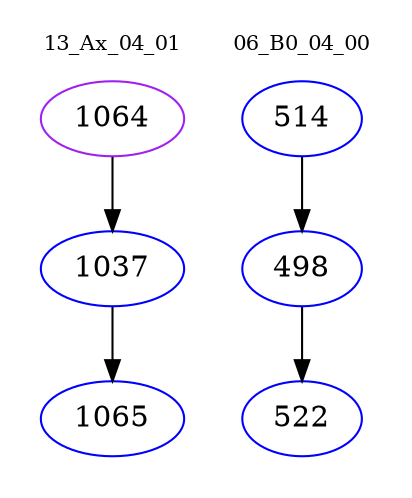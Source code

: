 digraph{
subgraph cluster_0 {
color = white
label = "13_Ax_04_01";
fontsize=10;
T0_1064 [label="1064", color="purple"]
T0_1064 -> T0_1037 [color="black"]
T0_1037 [label="1037", color="blue"]
T0_1037 -> T0_1065 [color="black"]
T0_1065 [label="1065", color="blue"]
}
subgraph cluster_1 {
color = white
label = "06_B0_04_00";
fontsize=10;
T1_514 [label="514", color="blue"]
T1_514 -> T1_498 [color="black"]
T1_498 [label="498", color="blue"]
T1_498 -> T1_522 [color="black"]
T1_522 [label="522", color="blue"]
}
}
